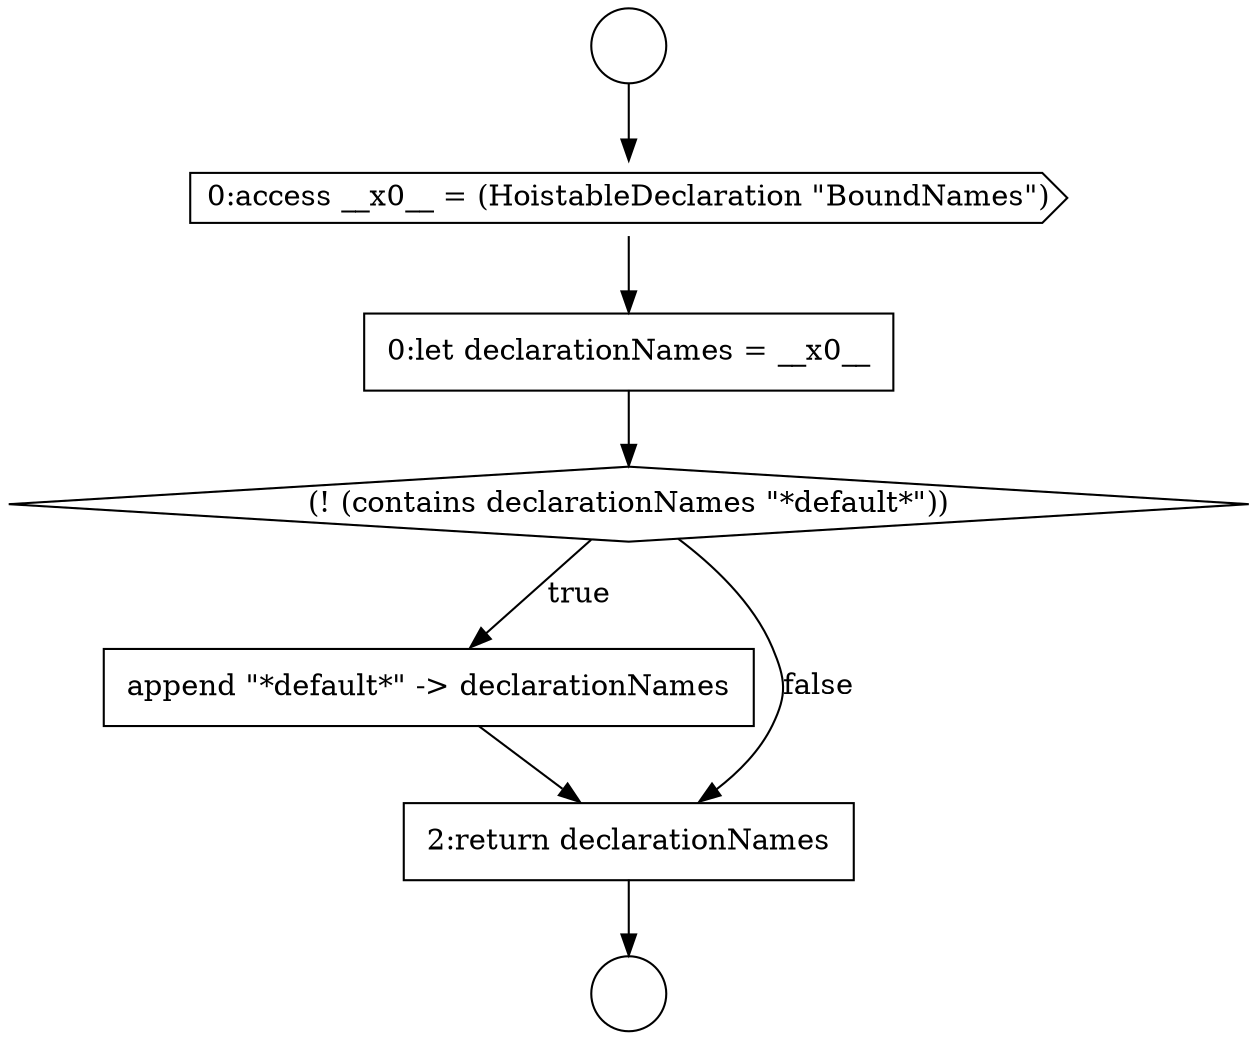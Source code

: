 digraph {
  node10007 [shape=diamond, label=<<font color="black">(! (contains declarationNames &quot;*default*&quot;))</font>> color="black" fillcolor="white" style=filled]
  node10003 [shape=circle label=" " color="black" fillcolor="white" style=filled]
  node10006 [shape=none, margin=0, label=<<font color="black">
    <table border="0" cellborder="1" cellspacing="0" cellpadding="10">
      <tr><td align="left">0:let declarationNames = __x0__</td></tr>
    </table>
  </font>> color="black" fillcolor="white" style=filled]
  node10008 [shape=none, margin=0, label=<<font color="black">
    <table border="0" cellborder="1" cellspacing="0" cellpadding="10">
      <tr><td align="left">append &quot;*default*&quot; -&gt; declarationNames</td></tr>
    </table>
  </font>> color="black" fillcolor="white" style=filled]
  node10009 [shape=none, margin=0, label=<<font color="black">
    <table border="0" cellborder="1" cellspacing="0" cellpadding="10">
      <tr><td align="left">2:return declarationNames</td></tr>
    </table>
  </font>> color="black" fillcolor="white" style=filled]
  node10005 [shape=cds, label=<<font color="black">0:access __x0__ = (HoistableDeclaration &quot;BoundNames&quot;)</font>> color="black" fillcolor="white" style=filled]
  node10004 [shape=circle label=" " color="black" fillcolor="white" style=filled]
  node10005 -> node10006 [ color="black"]
  node10009 -> node10004 [ color="black"]
  node10007 -> node10008 [label=<<font color="black">true</font>> color="black"]
  node10007 -> node10009 [label=<<font color="black">false</font>> color="black"]
  node10008 -> node10009 [ color="black"]
  node10003 -> node10005 [ color="black"]
  node10006 -> node10007 [ color="black"]
}
